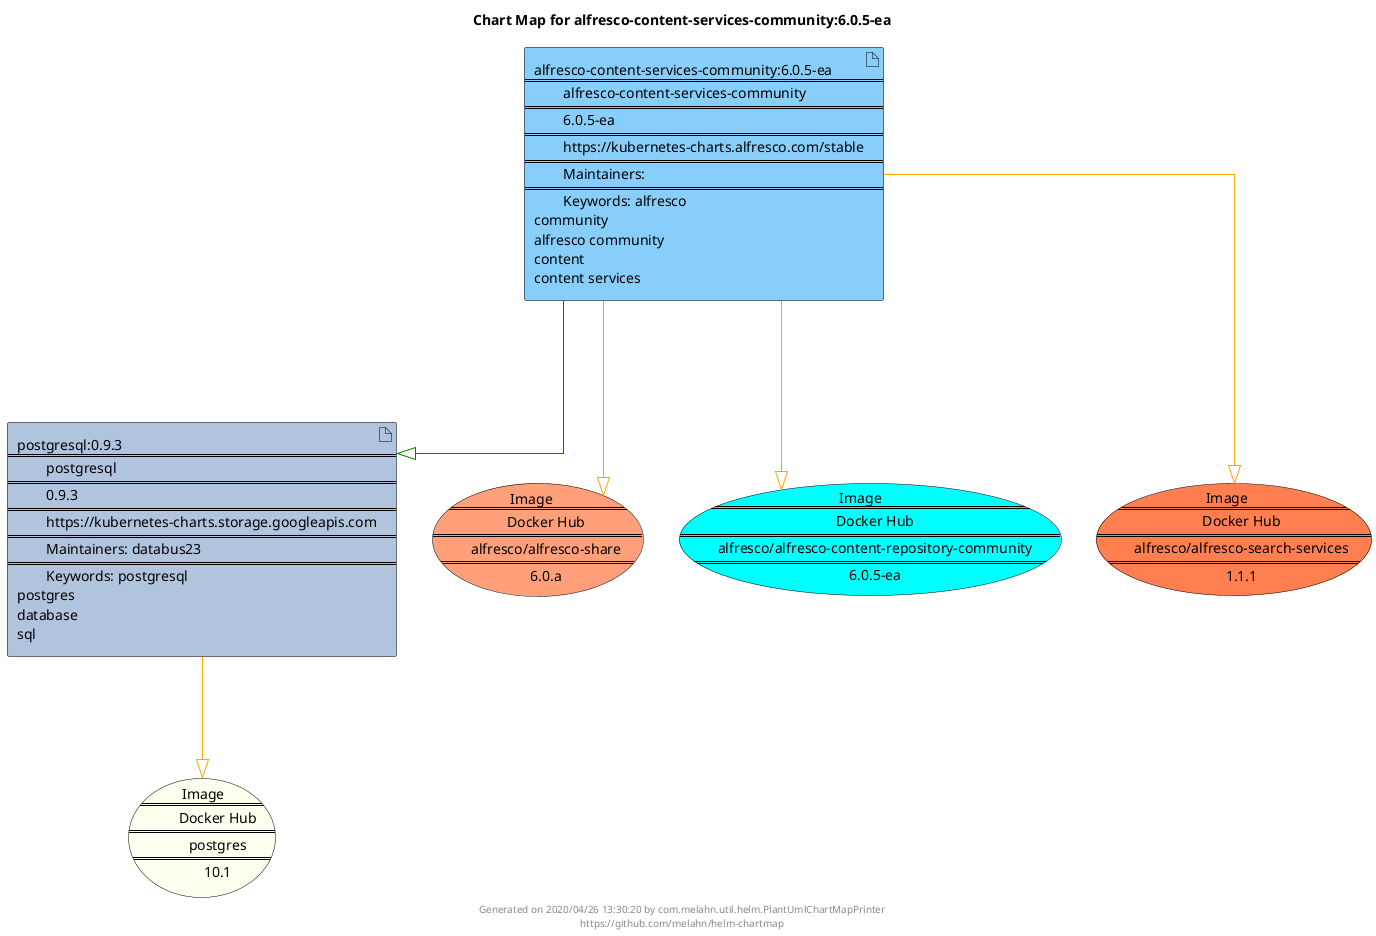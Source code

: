 @startuml
skinparam linetype ortho
skinparam backgroundColor white
skinparam usecaseBorderColor black
skinparam usecaseArrowColor LightSlateGray
skinparam artifactBorderColor black
skinparam artifactArrowColor LightSlateGray

title Chart Map for alfresco-content-services-community:6.0.5-ea

'There are 2 referenced Helm Charts
artifact "postgresql:0.9.3\n====\n\tpostgresql\n====\n\t0.9.3\n====\n\thttps://kubernetes-charts.storage.googleapis.com\n====\n\tMaintainers: databus23\n====\n\tKeywords: postgresql\npostgres\ndatabase\nsql" as postgresql_0_9_3 #LightSteelBlue
artifact "alfresco-content-services-community:6.0.5-ea\n====\n\talfresco-content-services-community\n====\n\t6.0.5-ea\n====\n\thttps://kubernetes-charts.alfresco.com/stable\n====\n\tMaintainers: \n====\n\tKeywords: alfresco\ncommunity\nalfresco community\ncontent\ncontent services" as alfresco_content_services_community_6_0_5_ea #LightSkyBlue

'There are 4 referenced Docker Images
usecase "Image\n====\n\tDocker Hub\n====\n\talfresco/alfresco-share\n====\n\t6.0.a" as alfresco_alfresco_share_6_0_a #LightSalmon
usecase "Image\n====\n\tDocker Hub\n====\n\tpostgres\n====\n\t10.1" as postgres_10_1 #Ivory
usecase "Image\n====\n\tDocker Hub\n====\n\talfresco/alfresco-content-repository-community\n====\n\t6.0.5-ea" as alfresco_alfresco_content_repository_community_6_0_5_ea #Aqua
usecase "Image\n====\n\tDocker Hub\n====\n\talfresco/alfresco-search-services\n====\n\t1.1.1" as alfresco_alfresco_search_services_1_1_1 #Coral

'Chart Dependencies
alfresco_content_services_community_6_0_5_ea--[#green]-|>postgresql_0_9_3
postgresql_0_9_3--[#orange]-|>postgres_10_1
alfresco_content_services_community_6_0_5_ea--[#orange]-|>alfresco_alfresco_content_repository_community_6_0_5_ea
alfresco_content_services_community_6_0_5_ea--[#orange]-|>alfresco_alfresco_search_services_1_1_1
alfresco_content_services_community_6_0_5_ea--[#orange]-|>alfresco_alfresco_share_6_0_a

center footer Generated on 2020/04/26 13:30:20 by com.melahn.util.helm.PlantUmlChartMapPrinter\nhttps://github.com/melahn/helm-chartmap
@enduml
